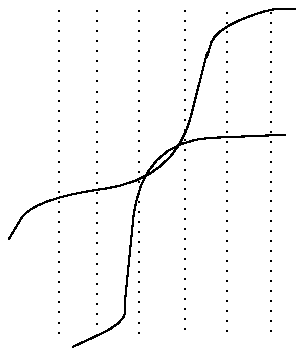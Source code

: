 .PS
scale=100
box invis ht 169 wid 143 with .sw at 0,0
spline  from 0,54\
to 12,74\
to 83,84\
to 99,147
spline  from 58,23\
to 58,12\
to 32,0
line  from 25,7 to 25,168 dotted
line  from 131,8 to 131,167 dotted
line  from 109,8 to 109,167 dotted
line  from 88,9 to 88,168 dotted
line  from 44,6 to 44,168 dotted
line  from 65,7 to 65,168 dotted
spline  from 58,23\
to 66,103\
to 138,106
spline  from 99,145\
to 103,158\
to 129,169\
to 143,169
.PE
